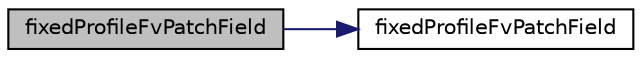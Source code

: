 digraph "fixedProfileFvPatchField"
{
  bgcolor="transparent";
  edge [fontname="Helvetica",fontsize="10",labelfontname="Helvetica",labelfontsize="10"];
  node [fontname="Helvetica",fontsize="10",shape=record];
  rankdir="LR";
  Node59 [label="fixedProfileFvPatchField",height=0.2,width=0.4,color="black", fillcolor="grey75", style="filled", fontcolor="black"];
  Node59 -> Node60 [color="midnightblue",fontsize="10",style="solid",fontname="Helvetica"];
  Node60 [label="fixedProfileFvPatchField",height=0.2,width=0.4,color="black",URL="$a22925.html#a7f6cbca8088245c297b65d4433cbefb1",tooltip="Construct from patch and internal field. "];
}
